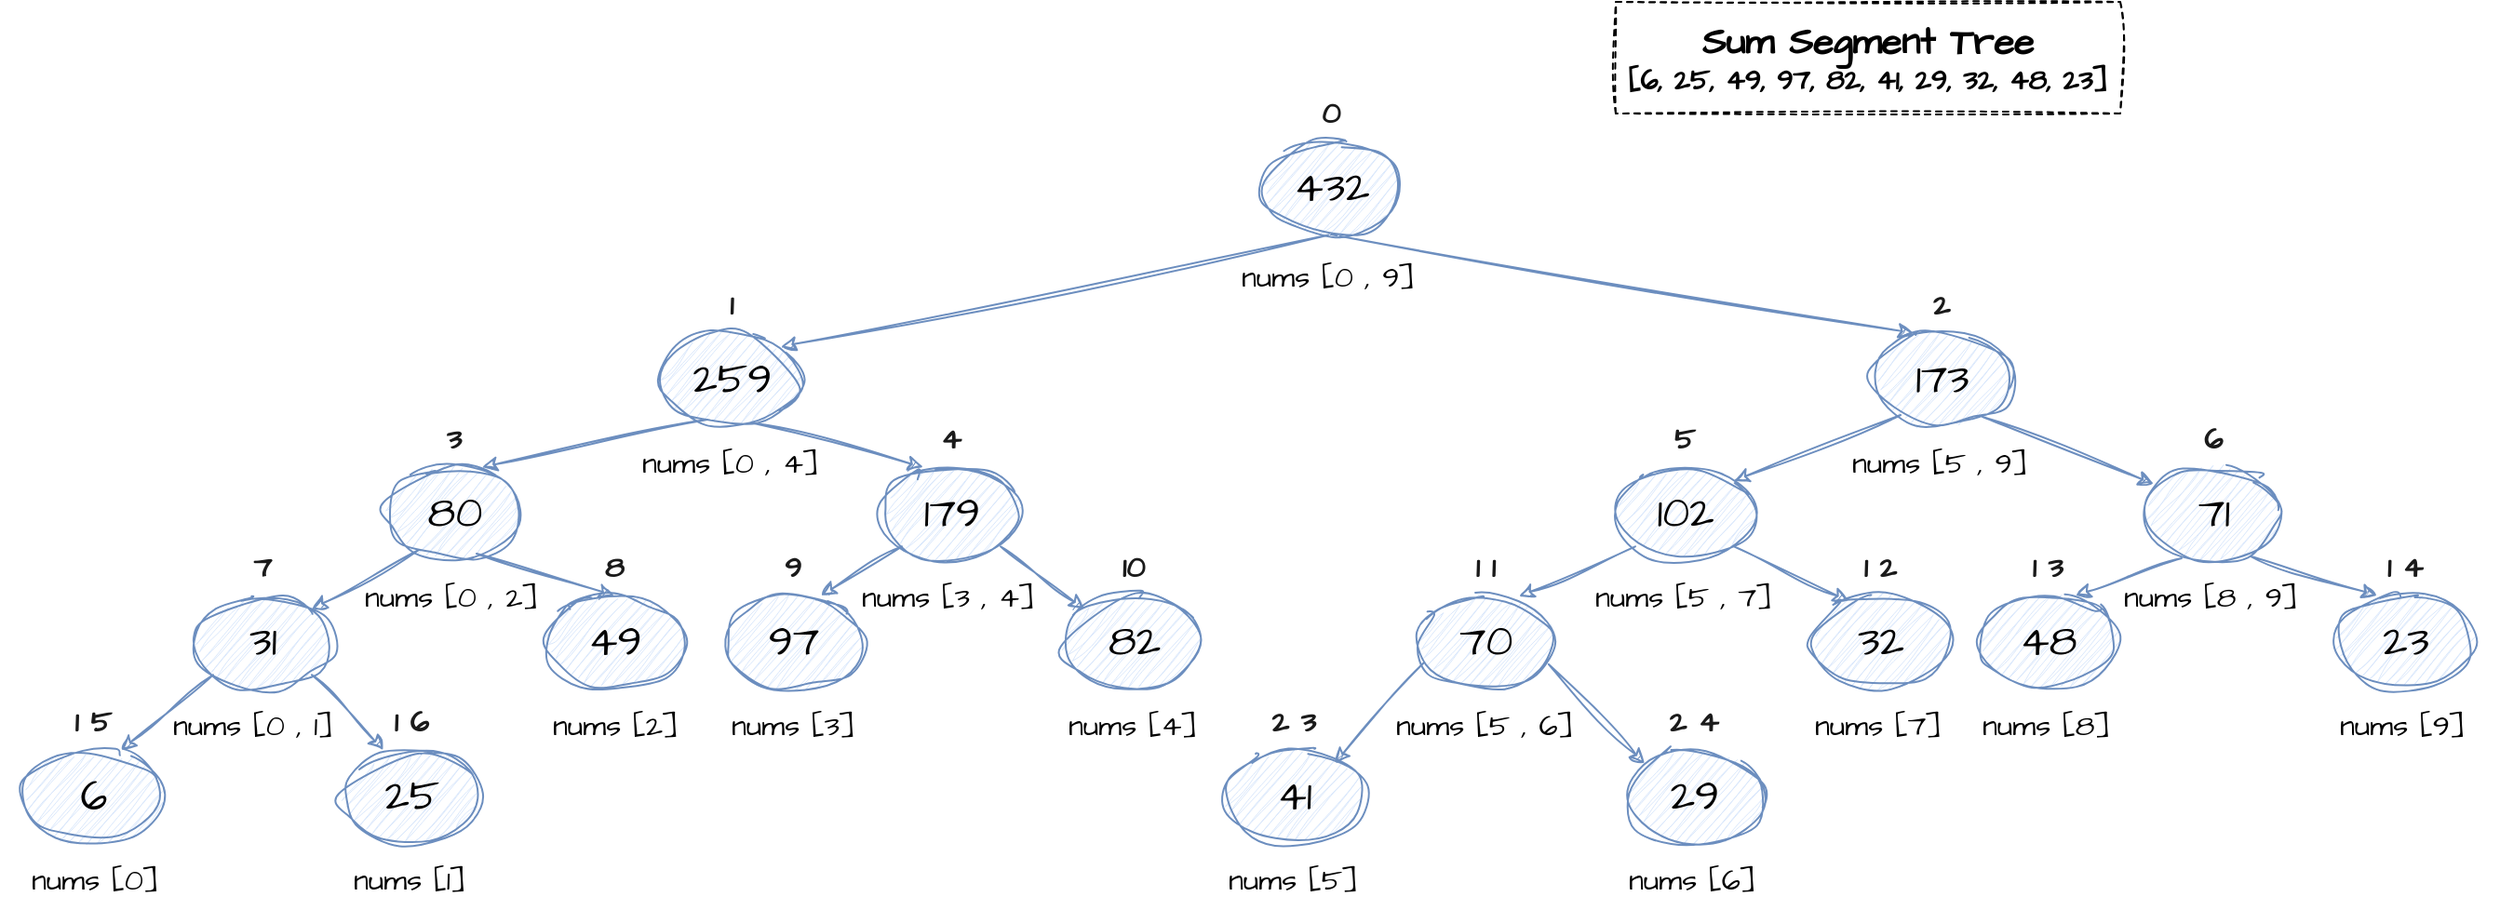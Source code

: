 <mxfile version="24.5.3" type="device">
  <diagram name="Page-1" id="kON03G9jIGBEUebLKST5">
    <mxGraphModel dx="1875" dy="1256" grid="0" gridSize="10" guides="1" tooltips="1" connect="1" arrows="1" fold="1" page="0" pageScale="1" pageWidth="850" pageHeight="1100" math="0" shadow="0">
      <root>
        <mxCell id="0" />
        <mxCell id="1" parent="0" />
        <mxCell id="osIxl0w7mTws81qW3BYu-23" value="" style="group" vertex="1" connectable="0" parent="1">
          <mxGeometry x="168" y="128" width="100" height="115" as="geometry" />
        </mxCell>
        <mxCell id="osIxl0w7mTws81qW3BYu-24" value="" style="group" vertex="1" connectable="0" parent="osIxl0w7mTws81qW3BYu-23">
          <mxGeometry y="30" width="100" height="85" as="geometry" />
        </mxCell>
        <mxCell id="osIxl0w7mTws81qW3BYu-25" value="&lt;font style=&quot;font-size: 23px;&quot;&gt;259&lt;/font&gt;" style="ellipse;whiteSpace=wrap;html=1;hachureGap=4;fontFamily=Architects Daughter;fontSource=https%3A%2F%2Ffonts.googleapis.com%2Fcss%3Ffamily%3DArchitects%2BDaughter;sketch=1;curveFitting=1;jiggle=2;fillColor=#dae8fc;strokeColor=#6c8ebf;" vertex="1" parent="osIxl0w7mTws81qW3BYu-24">
          <mxGeometry x="12.5" width="75" height="50" as="geometry" />
        </mxCell>
        <mxCell id="osIxl0w7mTws81qW3BYu-26" value="&lt;span style=&quot;background-color: initial;&quot;&gt;nums [0 , 4]&lt;/span&gt;" style="text;html=1;align=left;verticalAlign=middle;whiteSpace=wrap;rounded=0;fontFamily=Architects Daughter;fontSource=https%3A%2F%2Ffonts.googleapis.com%2Fcss%3Ffamily%3DArchitects%2BDaughter;fontSize=16;" vertex="1" parent="osIxl0w7mTws81qW3BYu-24">
          <mxGeometry y="55" width="100" height="30" as="geometry" />
        </mxCell>
        <mxCell id="osIxl0w7mTws81qW3BYu-27" value="&lt;font color=&quot;#1a1a1a&quot; style=&quot;font-size: 16px;&quot;&gt;&lt;b style=&quot;&quot;&gt;1&lt;/b&gt;&lt;/font&gt;" style="text;html=1;align=center;verticalAlign=middle;whiteSpace=wrap;rounded=0;fontFamily=Architects Daughter;fontSource=https%3A%2F%2Ffonts.googleapis.com%2Fcss%3Ffamily%3DArchitects%2BDaughter;" vertex="1" parent="osIxl0w7mTws81qW3BYu-23">
          <mxGeometry x="20" width="60" height="30" as="geometry" />
        </mxCell>
        <mxCell id="osIxl0w7mTws81qW3BYu-28" style="rounded=0;sketch=1;hachureGap=4;jiggle=2;curveFitting=1;orthogonalLoop=1;jettySize=auto;html=1;exitX=0.5;exitY=1;exitDx=0;exitDy=0;entryX=1;entryY=0;entryDx=0;entryDy=0;fontFamily=Architects Daughter;fontSource=https%3A%2F%2Ffonts.googleapis.com%2Fcss%3Ffamily%3DArchitects%2BDaughter;strokeColor=#6C8EBF;" edge="1" parent="1" source="osIxl0w7mTws81qW3BYu-1" target="osIxl0w7mTws81qW3BYu-25">
          <mxGeometry relative="1" as="geometry" />
        </mxCell>
        <mxCell id="osIxl0w7mTws81qW3BYu-30" value="" style="group" vertex="1" connectable="0" parent="1">
          <mxGeometry x="818" y="128" width="100" height="115" as="geometry" />
        </mxCell>
        <mxCell id="osIxl0w7mTws81qW3BYu-31" value="" style="group" vertex="1" connectable="0" parent="osIxl0w7mTws81qW3BYu-30">
          <mxGeometry y="30" width="100" height="85" as="geometry" />
        </mxCell>
        <mxCell id="osIxl0w7mTws81qW3BYu-32" value="&lt;font style=&quot;font-size: 23px;&quot;&gt;173&lt;/font&gt;" style="ellipse;whiteSpace=wrap;html=1;hachureGap=4;fontFamily=Architects Daughter;fontSource=https%3A%2F%2Ffonts.googleapis.com%2Fcss%3Ffamily%3DArchitects%2BDaughter;sketch=1;curveFitting=1;jiggle=2;fillColor=#dae8fc;strokeColor=#6c8ebf;" vertex="1" parent="osIxl0w7mTws81qW3BYu-31">
          <mxGeometry x="12.5" width="75" height="50" as="geometry" />
        </mxCell>
        <mxCell id="osIxl0w7mTws81qW3BYu-33" value="&lt;span style=&quot;background-color: initial;&quot;&gt;nums [5 , 9]&lt;/span&gt;" style="text;html=1;align=left;verticalAlign=middle;whiteSpace=wrap;rounded=0;fontFamily=Architects Daughter;fontSource=https%3A%2F%2Ffonts.googleapis.com%2Fcss%3Ffamily%3DArchitects%2BDaughter;fontSize=16;" vertex="1" parent="osIxl0w7mTws81qW3BYu-31">
          <mxGeometry y="55" width="100" height="30" as="geometry" />
        </mxCell>
        <mxCell id="osIxl0w7mTws81qW3BYu-60" style="rounded=0;sketch=1;hachureGap=4;jiggle=2;curveFitting=1;orthogonalLoop=1;jettySize=auto;html=1;exitX=0.327;exitY=0.93;exitDx=0;exitDy=0;fontFamily=Architects Daughter;fontSource=https%3A%2F%2Ffonts.googleapis.com%2Fcss%3Ffamily%3DArchitects%2BDaughter;strokeColor=#6C8EBF;exitPerimeter=0;entryX=0.073;entryY=0.18;entryDx=0;entryDy=0;entryPerimeter=0;" edge="1" parent="osIxl0w7mTws81qW3BYu-31" target="osIxl0w7mTws81qW3BYu-56">
          <mxGeometry relative="1" as="geometry">
            <mxPoint x="72" y="45" as="sourcePoint" />
            <mxPoint x="140" y="76" as="targetPoint" />
          </mxGeometry>
        </mxCell>
        <mxCell id="osIxl0w7mTws81qW3BYu-34" value="&lt;font color=&quot;#1a1a1a&quot; style=&quot;font-size: 16px;&quot;&gt;&lt;b style=&quot;&quot;&gt;2&lt;/b&gt;&lt;/font&gt;" style="text;html=1;align=center;verticalAlign=middle;whiteSpace=wrap;rounded=0;fontFamily=Architects Daughter;fontSource=https%3A%2F%2Ffonts.googleapis.com%2Fcss%3Ffamily%3DArchitects%2BDaughter;" vertex="1" parent="osIxl0w7mTws81qW3BYu-30">
          <mxGeometry x="20" width="60" height="30" as="geometry" />
        </mxCell>
        <mxCell id="osIxl0w7mTws81qW3BYu-35" style="rounded=0;sketch=1;hachureGap=4;jiggle=2;curveFitting=1;orthogonalLoop=1;jettySize=auto;html=1;exitX=0.5;exitY=1;exitDx=0;exitDy=0;fontFamily=Architects Daughter;fontSource=https%3A%2F%2Ffonts.googleapis.com%2Fcss%3Ffamily%3DArchitects%2BDaughter;strokeColor=#6C8EBF;entryX=0.25;entryY=1;entryDx=0;entryDy=0;" edge="1" parent="1" source="osIxl0w7mTws81qW3BYu-1" target="osIxl0w7mTws81qW3BYu-34">
          <mxGeometry relative="1" as="geometry">
            <mxPoint x="728" y="222" as="sourcePoint" />
            <mxPoint x="561" y="146" as="targetPoint" />
          </mxGeometry>
        </mxCell>
        <mxCell id="osIxl0w7mTws81qW3BYu-36" value="" style="group" vertex="1" connectable="0" parent="1">
          <mxGeometry x="19" y="200" width="100" height="115" as="geometry" />
        </mxCell>
        <mxCell id="osIxl0w7mTws81qW3BYu-37" value="" style="group" vertex="1" connectable="0" parent="osIxl0w7mTws81qW3BYu-36">
          <mxGeometry y="30" width="100" height="85" as="geometry" />
        </mxCell>
        <mxCell id="osIxl0w7mTws81qW3BYu-38" value="&lt;font style=&quot;font-size: 23px;&quot;&gt;80&lt;/font&gt;" style="ellipse;whiteSpace=wrap;html=1;hachureGap=4;fontFamily=Architects Daughter;fontSource=https%3A%2F%2Ffonts.googleapis.com%2Fcss%3Ffamily%3DArchitects%2BDaughter;sketch=1;curveFitting=1;jiggle=2;fillColor=#dae8fc;strokeColor=#6c8ebf;" vertex="1" parent="osIxl0w7mTws81qW3BYu-37">
          <mxGeometry x="12.5" width="75" height="50" as="geometry" />
        </mxCell>
        <mxCell id="osIxl0w7mTws81qW3BYu-39" value="&lt;span style=&quot;background-color: initial;&quot;&gt;nums [0 , 2]&lt;/span&gt;" style="text;html=1;align=left;verticalAlign=middle;whiteSpace=wrap;rounded=0;fontFamily=Architects Daughter;fontSource=https%3A%2F%2Ffonts.googleapis.com%2Fcss%3Ffamily%3DArchitects%2BDaughter;fontSize=16;" vertex="1" parent="osIxl0w7mTws81qW3BYu-37">
          <mxGeometry y="55" width="100" height="30" as="geometry" />
        </mxCell>
        <mxCell id="osIxl0w7mTws81qW3BYu-40" value="&lt;font color=&quot;#1a1a1a&quot; style=&quot;font-size: 16px;&quot;&gt;&lt;b style=&quot;&quot;&gt;3&lt;/b&gt;&lt;/font&gt;" style="text;html=1;align=center;verticalAlign=middle;whiteSpace=wrap;rounded=0;fontFamily=Architects Daughter;fontSource=https%3A%2F%2Ffonts.googleapis.com%2Fcss%3Ffamily%3DArchitects%2BDaughter;" vertex="1" parent="osIxl0w7mTws81qW3BYu-36">
          <mxGeometry x="20" width="60" height="30" as="geometry" />
        </mxCell>
        <mxCell id="osIxl0w7mTws81qW3BYu-46" value="" style="group" vertex="1" connectable="0" parent="1">
          <mxGeometry x="490" y="25" width="100" height="118" as="geometry" />
        </mxCell>
        <mxCell id="osIxl0w7mTws81qW3BYu-21" value="&lt;font color=&quot;#1a1a1a&quot; style=&quot;font-size: 16px;&quot;&gt;&lt;b style=&quot;&quot;&gt;0&lt;/b&gt;&lt;/font&gt;" style="text;html=1;align=center;verticalAlign=middle;whiteSpace=wrap;rounded=0;fontFamily=Architects Daughter;fontSource=https%3A%2F%2Ffonts.googleapis.com%2Fcss%3Ffamily%3DArchitects%2BDaughter;container=0;" vertex="1" parent="osIxl0w7mTws81qW3BYu-46">
          <mxGeometry x="20" width="60" height="30" as="geometry" />
        </mxCell>
        <mxCell id="osIxl0w7mTws81qW3BYu-1" value="&lt;font style=&quot;font-size: 23px;&quot;&gt;432&lt;/font&gt;" style="ellipse;whiteSpace=wrap;html=1;hachureGap=4;fontFamily=Architects Daughter;fontSource=https%3A%2F%2Ffonts.googleapis.com%2Fcss%3Ffamily%3DArchitects%2BDaughter;sketch=1;curveFitting=1;jiggle=2;fillColor=#dae8fc;strokeColor=#6c8ebf;" vertex="1" parent="osIxl0w7mTws81qW3BYu-46">
          <mxGeometry x="12.5" y="30" width="75" height="50" as="geometry" />
        </mxCell>
        <mxCell id="osIxl0w7mTws81qW3BYu-2" value="&lt;span style=&quot;background-color: initial;&quot;&gt;nums [0 , 9]&lt;/span&gt;" style="text;html=1;align=left;verticalAlign=middle;whiteSpace=wrap;rounded=0;fontFamily=Architects Daughter;fontSource=https%3A%2F%2Ffonts.googleapis.com%2Fcss%3Ffamily%3DArchitects%2BDaughter;fontSize=16;" vertex="1" parent="osIxl0w7mTws81qW3BYu-46">
          <mxGeometry y="88" width="100" height="30" as="geometry" />
        </mxCell>
        <mxCell id="osIxl0w7mTws81qW3BYu-47" style="rounded=0;sketch=1;hachureGap=4;jiggle=2;curveFitting=1;orthogonalLoop=1;jettySize=auto;html=1;exitX=0.327;exitY=0.93;exitDx=0;exitDy=0;entryX=0.75;entryY=1;entryDx=0;entryDy=0;fontFamily=Architects Daughter;fontSource=https%3A%2F%2Ffonts.googleapis.com%2Fcss%3Ffamily%3DArchitects%2BDaughter;strokeColor=#6C8EBF;exitPerimeter=0;" edge="1" parent="1" source="osIxl0w7mTws81qW3BYu-25" target="osIxl0w7mTws81qW3BYu-40">
          <mxGeometry relative="1" as="geometry">
            <mxPoint x="278" y="261" as="sourcePoint" />
            <mxPoint x="140" y="284" as="targetPoint" />
          </mxGeometry>
        </mxCell>
        <mxCell id="osIxl0w7mTws81qW3BYu-48" style="rounded=0;sketch=1;hachureGap=4;jiggle=2;curveFitting=1;orthogonalLoop=1;jettySize=auto;html=1;exitX=0.66;exitY=0.97;exitDx=0;exitDy=0;entryX=0.25;entryY=1;entryDx=0;entryDy=0;fontFamily=Architects Daughter;fontSource=https%3A%2F%2Ffonts.googleapis.com%2Fcss%3Ffamily%3DArchitects%2BDaughter;strokeColor=#6C8EBF;exitPerimeter=0;" edge="1" parent="1" source="osIxl0w7mTws81qW3BYu-25" target="osIxl0w7mTws81qW3BYu-45">
          <mxGeometry relative="1" as="geometry">
            <mxPoint x="356" y="273" as="sourcePoint" />
            <mxPoint x="275" y="300" as="targetPoint" />
          </mxGeometry>
        </mxCell>
        <mxCell id="osIxl0w7mTws81qW3BYu-49" value="" style="group" vertex="1" connectable="0" parent="1">
          <mxGeometry x="680" y="200" width="100" height="115" as="geometry" />
        </mxCell>
        <mxCell id="osIxl0w7mTws81qW3BYu-50" value="" style="group" vertex="1" connectable="0" parent="osIxl0w7mTws81qW3BYu-49">
          <mxGeometry y="30" width="100" height="85" as="geometry" />
        </mxCell>
        <mxCell id="osIxl0w7mTws81qW3BYu-51" value="&lt;font style=&quot;font-size: 23px;&quot;&gt;102&lt;/font&gt;" style="ellipse;whiteSpace=wrap;html=1;hachureGap=4;fontFamily=Architects Daughter;fontSource=https%3A%2F%2Ffonts.googleapis.com%2Fcss%3Ffamily%3DArchitects%2BDaughter;sketch=1;curveFitting=1;jiggle=2;fillColor=#dae8fc;strokeColor=#6c8ebf;" vertex="1" parent="osIxl0w7mTws81qW3BYu-50">
          <mxGeometry x="12.5" width="75" height="50" as="geometry" />
        </mxCell>
        <mxCell id="osIxl0w7mTws81qW3BYu-52" value="&lt;span style=&quot;background-color: initial;&quot;&gt;nums [5 , 7]&lt;/span&gt;" style="text;html=1;align=left;verticalAlign=middle;whiteSpace=wrap;rounded=0;fontFamily=Architects Daughter;fontSource=https%3A%2F%2Ffonts.googleapis.com%2Fcss%3Ffamily%3DArchitects%2BDaughter;fontSize=16;" vertex="1" parent="osIxl0w7mTws81qW3BYu-50">
          <mxGeometry y="55" width="100" height="30" as="geometry" />
        </mxCell>
        <mxCell id="osIxl0w7mTws81qW3BYu-53" value="&lt;font color=&quot;#1a1a1a&quot; style=&quot;font-size: 16px;&quot;&gt;&lt;b style=&quot;&quot;&gt;5&lt;/b&gt;&lt;/font&gt;" style="text;html=1;align=center;verticalAlign=middle;whiteSpace=wrap;rounded=0;fontFamily=Architects Daughter;fontSource=https%3A%2F%2Ffonts.googleapis.com%2Fcss%3Ffamily%3DArchitects%2BDaughter;" vertex="1" parent="osIxl0w7mTws81qW3BYu-49">
          <mxGeometry x="20" width="60" height="30" as="geometry" />
        </mxCell>
        <mxCell id="osIxl0w7mTws81qW3BYu-54" value="" style="group" vertex="1" connectable="0" parent="1">
          <mxGeometry x="964" y="200" width="100" height="115" as="geometry" />
        </mxCell>
        <mxCell id="osIxl0w7mTws81qW3BYu-55" value="" style="group" vertex="1" connectable="0" parent="osIxl0w7mTws81qW3BYu-54">
          <mxGeometry y="30" width="100" height="85" as="geometry" />
        </mxCell>
        <mxCell id="osIxl0w7mTws81qW3BYu-56" value="&lt;font style=&quot;font-size: 23px;&quot;&gt;71&lt;/font&gt;" style="ellipse;whiteSpace=wrap;html=1;hachureGap=4;fontFamily=Architects Daughter;fontSource=https%3A%2F%2Ffonts.googleapis.com%2Fcss%3Ffamily%3DArchitects%2BDaughter;sketch=1;curveFitting=1;jiggle=2;fillColor=#dae8fc;strokeColor=#6c8ebf;" vertex="1" parent="osIxl0w7mTws81qW3BYu-55">
          <mxGeometry x="12.5" width="75" height="50" as="geometry" />
        </mxCell>
        <mxCell id="osIxl0w7mTws81qW3BYu-57" value="&lt;span style=&quot;background-color: initial;&quot;&gt;nums [8 , 9]&lt;/span&gt;" style="text;html=1;align=left;verticalAlign=middle;whiteSpace=wrap;rounded=0;fontFamily=Architects Daughter;fontSource=https%3A%2F%2Ffonts.googleapis.com%2Fcss%3Ffamily%3DArchitects%2BDaughter;fontSize=16;" vertex="1" parent="osIxl0w7mTws81qW3BYu-55">
          <mxGeometry y="55" width="100" height="30" as="geometry" />
        </mxCell>
        <mxCell id="osIxl0w7mTws81qW3BYu-58" value="&lt;font color=&quot;#1a1a1a&quot; style=&quot;font-size: 16px;&quot;&gt;&lt;b style=&quot;&quot;&gt;6&lt;/b&gt;&lt;/font&gt;" style="text;html=1;align=center;verticalAlign=middle;whiteSpace=wrap;rounded=0;fontFamily=Architects Daughter;fontSource=https%3A%2F%2Ffonts.googleapis.com%2Fcss%3Ffamily%3DArchitects%2BDaughter;" vertex="1" parent="osIxl0w7mTws81qW3BYu-54">
          <mxGeometry x="20" width="60" height="30" as="geometry" />
        </mxCell>
        <mxCell id="osIxl0w7mTws81qW3BYu-59" style="rounded=0;sketch=1;hachureGap=4;jiggle=2;curveFitting=1;orthogonalLoop=1;jettySize=auto;html=1;exitX=0.207;exitY=0.88;exitDx=0;exitDy=0;entryX=1;entryY=0;entryDx=0;entryDy=0;fontFamily=Architects Daughter;fontSource=https%3A%2F%2Ffonts.googleapis.com%2Fcss%3Ffamily%3DArchitects%2BDaughter;strokeColor=#6C8EBF;exitPerimeter=0;" edge="1" parent="1" source="osIxl0w7mTws81qW3BYu-32" target="osIxl0w7mTws81qW3BYu-51">
          <mxGeometry relative="1" as="geometry">
            <mxPoint x="639" y="192" as="sourcePoint" />
            <mxPoint x="558" y="219" as="targetPoint" />
          </mxGeometry>
        </mxCell>
        <mxCell id="osIxl0w7mTws81qW3BYu-61" value="" style="group" vertex="1" connectable="0" parent="1">
          <mxGeometry x="-84" y="269" width="100" height="115" as="geometry" />
        </mxCell>
        <mxCell id="osIxl0w7mTws81qW3BYu-62" value="" style="group" vertex="1" connectable="0" parent="osIxl0w7mTws81qW3BYu-61">
          <mxGeometry y="30" width="100" height="85" as="geometry" />
        </mxCell>
        <mxCell id="osIxl0w7mTws81qW3BYu-63" value="&lt;font style=&quot;font-size: 23px;&quot;&gt;31&lt;/font&gt;" style="ellipse;whiteSpace=wrap;html=1;hachureGap=4;fontFamily=Architects Daughter;fontSource=https%3A%2F%2Ffonts.googleapis.com%2Fcss%3Ffamily%3DArchitects%2BDaughter;sketch=1;curveFitting=1;jiggle=2;fillColor=#dae8fc;strokeColor=#6c8ebf;" vertex="1" parent="osIxl0w7mTws81qW3BYu-62">
          <mxGeometry x="12.5" width="75" height="50" as="geometry" />
        </mxCell>
        <mxCell id="osIxl0w7mTws81qW3BYu-64" value="&lt;span style=&quot;background-color: initial;&quot;&gt;nums [0 , 1]&lt;/span&gt;" style="text;html=1;align=left;verticalAlign=middle;whiteSpace=wrap;rounded=0;fontFamily=Architects Daughter;fontSource=https%3A%2F%2Ffonts.googleapis.com%2Fcss%3Ffamily%3DArchitects%2BDaughter;fontSize=16;" vertex="1" parent="osIxl0w7mTws81qW3BYu-62">
          <mxGeometry y="55" width="100" height="30" as="geometry" />
        </mxCell>
        <mxCell id="osIxl0w7mTws81qW3BYu-65" value="&lt;font color=&quot;#1a1a1a&quot; style=&quot;font-size: 16px;&quot;&gt;&lt;b style=&quot;&quot;&gt;7&lt;/b&gt;&lt;/font&gt;" style="text;html=1;align=center;verticalAlign=middle;whiteSpace=wrap;rounded=0;fontFamily=Architects Daughter;fontSource=https%3A%2F%2Ffonts.googleapis.com%2Fcss%3Ffamily%3DArchitects%2BDaughter;" vertex="1" parent="osIxl0w7mTws81qW3BYu-61">
          <mxGeometry x="20" width="60" height="30" as="geometry" />
        </mxCell>
        <mxCell id="osIxl0w7mTws81qW3BYu-66" value="" style="group" vertex="1" connectable="0" parent="1">
          <mxGeometry x="105" y="269" width="100" height="115" as="geometry" />
        </mxCell>
        <mxCell id="osIxl0w7mTws81qW3BYu-67" value="" style="group" vertex="1" connectable="0" parent="osIxl0w7mTws81qW3BYu-66">
          <mxGeometry y="30" width="100" height="85" as="geometry" />
        </mxCell>
        <mxCell id="osIxl0w7mTws81qW3BYu-68" value="&lt;font style=&quot;font-size: 23px;&quot;&gt;49&lt;/font&gt;" style="ellipse;whiteSpace=wrap;html=1;hachureGap=4;fontFamily=Architects Daughter;fontSource=https%3A%2F%2Ffonts.googleapis.com%2Fcss%3Ffamily%3DArchitects%2BDaughter;sketch=1;curveFitting=1;jiggle=2;fillColor=#dae8fc;strokeColor=#6c8ebf;" vertex="1" parent="osIxl0w7mTws81qW3BYu-67">
          <mxGeometry x="12.5" width="75" height="50" as="geometry" />
        </mxCell>
        <mxCell id="osIxl0w7mTws81qW3BYu-69" value="&lt;span style=&quot;background-color: initial;&quot;&gt;nums [2]&lt;/span&gt;" style="text;html=1;align=left;verticalAlign=middle;whiteSpace=wrap;rounded=0;fontFamily=Architects Daughter;fontSource=https%3A%2F%2Ffonts.googleapis.com%2Fcss%3Ffamily%3DArchitects%2BDaughter;fontSize=16;" vertex="1" parent="osIxl0w7mTws81qW3BYu-67">
          <mxGeometry x="14.5" y="55" width="71" height="30" as="geometry" />
        </mxCell>
        <mxCell id="osIxl0w7mTws81qW3BYu-70" value="&lt;font color=&quot;#1a1a1a&quot; style=&quot;font-size: 16px;&quot;&gt;&lt;b style=&quot;&quot;&gt;8&lt;/b&gt;&lt;/font&gt;" style="text;html=1;align=center;verticalAlign=middle;whiteSpace=wrap;rounded=0;fontFamily=Architects Daughter;fontSource=https%3A%2F%2Ffonts.googleapis.com%2Fcss%3Ffamily%3DArchitects%2BDaughter;" vertex="1" parent="osIxl0w7mTws81qW3BYu-66">
          <mxGeometry x="20" width="60" height="30" as="geometry" />
        </mxCell>
        <mxCell id="osIxl0w7mTws81qW3BYu-71" style="rounded=0;sketch=1;hachureGap=4;jiggle=2;curveFitting=1;orthogonalLoop=1;jettySize=auto;html=1;exitX=0.247;exitY=0.89;exitDx=0;exitDy=0;entryX=1;entryY=0;entryDx=0;entryDy=0;fontFamily=Architects Daughter;fontSource=https%3A%2F%2Ffonts.googleapis.com%2Fcss%3Ffamily%3DArchitects%2BDaughter;strokeColor=#6C8EBF;exitPerimeter=0;" edge="1" parent="1" source="osIxl0w7mTws81qW3BYu-38" target="osIxl0w7mTws81qW3BYu-63">
          <mxGeometry relative="1" as="geometry">
            <mxPoint x="137" y="271" as="sourcePoint" />
            <mxPoint x="56" y="298" as="targetPoint" />
          </mxGeometry>
        </mxCell>
        <mxCell id="osIxl0w7mTws81qW3BYu-72" style="rounded=0;sketch=1;hachureGap=4;jiggle=2;curveFitting=1;orthogonalLoop=1;jettySize=auto;html=1;entryX=0.5;entryY=1;entryDx=0;entryDy=0;fontFamily=Architects Daughter;fontSource=https%3A%2F%2Ffonts.googleapis.com%2Fcss%3Ffamily%3DArchitects%2BDaughter;strokeColor=#6C8EBF;exitX=0.66;exitY=0.93;exitDx=0;exitDy=0;exitPerimeter=0;" edge="1" parent="1" source="osIxl0w7mTws81qW3BYu-38" target="osIxl0w7mTws81qW3BYu-70">
          <mxGeometry relative="1" as="geometry">
            <mxPoint x="189" y="271" as="sourcePoint" />
            <mxPoint x="287" y="307" as="targetPoint" />
          </mxGeometry>
        </mxCell>
        <mxCell id="osIxl0w7mTws81qW3BYu-73" value="" style="group" vertex="1" connectable="0" parent="1">
          <mxGeometry x="-175" y="352" width="100" height="115" as="geometry" />
        </mxCell>
        <mxCell id="osIxl0w7mTws81qW3BYu-74" value="" style="group" vertex="1" connectable="0" parent="osIxl0w7mTws81qW3BYu-73">
          <mxGeometry y="30" width="100" height="85" as="geometry" />
        </mxCell>
        <mxCell id="osIxl0w7mTws81qW3BYu-75" value="&lt;font style=&quot;font-size: 23px;&quot;&gt;6&lt;/font&gt;" style="ellipse;whiteSpace=wrap;html=1;hachureGap=4;fontFamily=Architects Daughter;fontSource=https%3A%2F%2Ffonts.googleapis.com%2Fcss%3Ffamily%3DArchitects%2BDaughter;sketch=1;curveFitting=1;jiggle=2;fillColor=#dae8fc;strokeColor=#6c8ebf;" vertex="1" parent="osIxl0w7mTws81qW3BYu-74">
          <mxGeometry x="12.5" width="75" height="50" as="geometry" />
        </mxCell>
        <mxCell id="osIxl0w7mTws81qW3BYu-76" value="&lt;span style=&quot;background-color: initial;&quot;&gt;nums [0]&lt;/span&gt;" style="text;html=1;align=left;verticalAlign=middle;whiteSpace=wrap;rounded=0;fontFamily=Architects Daughter;fontSource=https%3A%2F%2Ffonts.googleapis.com%2Fcss%3Ffamily%3DArchitects%2BDaughter;fontSize=16;" vertex="1" parent="osIxl0w7mTws81qW3BYu-74">
          <mxGeometry x="14.5" y="55" width="71" height="30" as="geometry" />
        </mxCell>
        <mxCell id="osIxl0w7mTws81qW3BYu-77" value="&lt;font color=&quot;#1a1a1a&quot; style=&quot;font-size: 16px;&quot;&gt;&lt;b style=&quot;&quot;&gt;1 5&lt;/b&gt;&lt;/font&gt;" style="text;html=1;align=center;verticalAlign=middle;whiteSpace=wrap;rounded=0;fontFamily=Architects Daughter;fontSource=https%3A%2F%2Ffonts.googleapis.com%2Fcss%3Ffamily%3DArchitects%2BDaughter;" vertex="1" parent="osIxl0w7mTws81qW3BYu-73">
          <mxGeometry x="20" width="60" height="30" as="geometry" />
        </mxCell>
        <mxCell id="osIxl0w7mTws81qW3BYu-78" value="" style="group" vertex="1" connectable="0" parent="1">
          <mxGeometry x="-4" y="352" width="100" height="115" as="geometry" />
        </mxCell>
        <mxCell id="osIxl0w7mTws81qW3BYu-79" value="" style="group" vertex="1" connectable="0" parent="osIxl0w7mTws81qW3BYu-78">
          <mxGeometry y="30" width="100" height="85" as="geometry" />
        </mxCell>
        <mxCell id="osIxl0w7mTws81qW3BYu-80" value="&lt;font style=&quot;font-size: 23px;&quot;&gt;25&lt;/font&gt;" style="ellipse;whiteSpace=wrap;html=1;hachureGap=4;fontFamily=Architects Daughter;fontSource=https%3A%2F%2Ffonts.googleapis.com%2Fcss%3Ffamily%3DArchitects%2BDaughter;sketch=1;curveFitting=1;jiggle=2;fillColor=#dae8fc;strokeColor=#6c8ebf;" vertex="1" parent="osIxl0w7mTws81qW3BYu-79">
          <mxGeometry x="12.5" width="75" height="50" as="geometry" />
        </mxCell>
        <mxCell id="osIxl0w7mTws81qW3BYu-81" value="&lt;span style=&quot;background-color: initial;&quot;&gt;nums [1]&lt;/span&gt;" style="text;html=1;align=left;verticalAlign=middle;whiteSpace=wrap;rounded=0;fontFamily=Architects Daughter;fontSource=https%3A%2F%2Ffonts.googleapis.com%2Fcss%3Ffamily%3DArchitects%2BDaughter;fontSize=16;" vertex="1" parent="osIxl0w7mTws81qW3BYu-79">
          <mxGeometry x="16.5" y="55" width="67" height="30" as="geometry" />
        </mxCell>
        <mxCell id="osIxl0w7mTws81qW3BYu-82" value="&lt;font color=&quot;#1a1a1a&quot; style=&quot;font-size: 16px;&quot;&gt;&lt;b style=&quot;&quot;&gt;1 6&lt;/b&gt;&lt;/font&gt;" style="text;html=1;align=center;verticalAlign=middle;whiteSpace=wrap;rounded=0;fontFamily=Architects Daughter;fontSource=https%3A%2F%2Ffonts.googleapis.com%2Fcss%3Ffamily%3DArchitects%2BDaughter;" vertex="1" parent="osIxl0w7mTws81qW3BYu-78">
          <mxGeometry x="20" width="60" height="30" as="geometry" />
        </mxCell>
        <mxCell id="osIxl0w7mTws81qW3BYu-83" style="rounded=0;sketch=1;hachureGap=4;jiggle=2;curveFitting=1;orthogonalLoop=1;jettySize=auto;html=1;exitX=0;exitY=1;exitDx=0;exitDy=0;entryX=0.75;entryY=1;entryDx=0;entryDy=0;fontFamily=Architects Daughter;fontSource=https%3A%2F%2Ffonts.googleapis.com%2Fcss%3Ffamily%3DArchitects%2BDaughter;strokeColor=#6C8EBF;" edge="1" parent="1" source="osIxl0w7mTws81qW3BYu-63" target="osIxl0w7mTws81qW3BYu-77">
          <mxGeometry relative="1" as="geometry">
            <mxPoint x="30" y="346" as="sourcePoint" />
            <mxPoint x="-26" y="383" as="targetPoint" />
          </mxGeometry>
        </mxCell>
        <mxCell id="osIxl0w7mTws81qW3BYu-84" style="rounded=0;sketch=1;hachureGap=4;jiggle=2;curveFitting=1;orthogonalLoop=1;jettySize=auto;html=1;entryX=0.25;entryY=1;entryDx=0;entryDy=0;fontFamily=Architects Daughter;fontSource=https%3A%2F%2Ffonts.googleapis.com%2Fcss%3Ffamily%3DArchitects%2BDaughter;strokeColor=#6C8EBF;exitX=1;exitY=1;exitDx=0;exitDy=0;" edge="1" parent="1" source="osIxl0w7mTws81qW3BYu-63" target="osIxl0w7mTws81qW3BYu-82">
          <mxGeometry relative="1" as="geometry">
            <mxPoint x="82" y="344" as="sourcePoint" />
            <mxPoint x="135" y="391" as="targetPoint" />
          </mxGeometry>
        </mxCell>
        <mxCell id="osIxl0w7mTws81qW3BYu-86" value="&lt;font style=&quot;font-size: 20px;&quot;&gt;&lt;b&gt;Sum Segment Tree&lt;/b&gt;&lt;/font&gt;&lt;div&gt;&lt;font style=&quot;font-size: 15px;&quot;&gt;&lt;b&gt;[6, 25, 49, 97, 82, 41, 29, 32, 48, 23]&lt;/b&gt;&lt;/font&gt;&lt;/div&gt;" style="rounded=0;whiteSpace=wrap;html=1;sketch=1;hachureGap=4;jiggle=2;curveFitting=1;fontFamily=Architects Daughter;fontSource=https%3A%2F%2Ffonts.googleapis.com%2Fcss%3Ffamily%3DArchitects%2BDaughter;dashed=1;fillColor=default;" vertex="1" parent="1">
          <mxGeometry x="693" y="-20" width="271" height="60" as="geometry" />
        </mxCell>
        <mxCell id="osIxl0w7mTws81qW3BYu-87" value="" style="group" vertex="1" connectable="0" parent="1">
          <mxGeometry x="201" y="269" width="100" height="115" as="geometry" />
        </mxCell>
        <mxCell id="osIxl0w7mTws81qW3BYu-88" value="" style="group" vertex="1" connectable="0" parent="osIxl0w7mTws81qW3BYu-87">
          <mxGeometry y="30" width="100" height="85" as="geometry" />
        </mxCell>
        <mxCell id="osIxl0w7mTws81qW3BYu-89" value="&lt;font style=&quot;font-size: 23px;&quot;&gt;97&lt;/font&gt;" style="ellipse;whiteSpace=wrap;html=1;hachureGap=4;fontFamily=Architects Daughter;fontSource=https%3A%2F%2Ffonts.googleapis.com%2Fcss%3Ffamily%3DArchitects%2BDaughter;sketch=1;curveFitting=1;jiggle=2;fillColor=#dae8fc;strokeColor=#6c8ebf;" vertex="1" parent="osIxl0w7mTws81qW3BYu-88">
          <mxGeometry x="12.5" width="75" height="50" as="geometry" />
        </mxCell>
        <mxCell id="osIxl0w7mTws81qW3BYu-90" value="&lt;span style=&quot;background-color: initial;&quot;&gt;nums [3]&lt;/span&gt;" style="text;html=1;align=left;verticalAlign=middle;whiteSpace=wrap;rounded=0;fontFamily=Architects Daughter;fontSource=https%3A%2F%2Ffonts.googleapis.com%2Fcss%3Ffamily%3DArchitects%2BDaughter;fontSize=16;" vertex="1" parent="osIxl0w7mTws81qW3BYu-88">
          <mxGeometry x="14.5" y="55" width="71" height="30" as="geometry" />
        </mxCell>
        <mxCell id="osIxl0w7mTws81qW3BYu-91" value="&lt;font color=&quot;#1a1a1a&quot; style=&quot;font-size: 16px;&quot;&gt;&lt;b style=&quot;&quot;&gt;9&lt;/b&gt;&lt;/font&gt;" style="text;html=1;align=center;verticalAlign=middle;whiteSpace=wrap;rounded=0;fontFamily=Architects Daughter;fontSource=https%3A%2F%2Ffonts.googleapis.com%2Fcss%3Ffamily%3DArchitects%2BDaughter;" vertex="1" parent="osIxl0w7mTws81qW3BYu-87">
          <mxGeometry x="20" width="60" height="30" as="geometry" />
        </mxCell>
        <mxCell id="osIxl0w7mTws81qW3BYu-97" style="rounded=0;sketch=1;hachureGap=4;jiggle=2;curveFitting=1;orthogonalLoop=1;jettySize=auto;html=1;entryX=0.75;entryY=1;entryDx=0;entryDy=0;fontFamily=Architects Daughter;fontSource=https%3A%2F%2Ffonts.googleapis.com%2Fcss%3Ffamily%3DArchitects%2BDaughter;strokeColor=#6C8EBF;exitX=0;exitY=1;exitDx=0;exitDy=0;" edge="1" parent="1" source="osIxl0w7mTws81qW3BYu-43" target="osIxl0w7mTws81qW3BYu-91">
          <mxGeometry relative="1" as="geometry">
            <mxPoint x="552" y="355" as="sourcePoint" />
            <mxPoint x="610" y="401" as="targetPoint" />
          </mxGeometry>
        </mxCell>
        <mxCell id="osIxl0w7mTws81qW3BYu-111" value="" style="group" vertex="1" connectable="0" parent="1">
          <mxGeometry x="573" y="269" width="100" height="115" as="geometry" />
        </mxCell>
        <mxCell id="osIxl0w7mTws81qW3BYu-112" value="" style="group" vertex="1" connectable="0" parent="osIxl0w7mTws81qW3BYu-111">
          <mxGeometry y="30" width="100" height="85" as="geometry" />
        </mxCell>
        <mxCell id="osIxl0w7mTws81qW3BYu-113" value="&lt;font style=&quot;font-size: 23px;&quot;&gt;70&lt;/font&gt;" style="ellipse;whiteSpace=wrap;html=1;hachureGap=4;fontFamily=Architects Daughter;fontSource=https%3A%2F%2Ffonts.googleapis.com%2Fcss%3Ffamily%3DArchitects%2BDaughter;sketch=1;curveFitting=1;jiggle=2;fillColor=#dae8fc;strokeColor=#6c8ebf;" vertex="1" parent="osIxl0w7mTws81qW3BYu-112">
          <mxGeometry x="12.5" width="75" height="50" as="geometry" />
        </mxCell>
        <mxCell id="osIxl0w7mTws81qW3BYu-114" value="&lt;span style=&quot;background-color: initial;&quot;&gt;nums [5 , 6]&lt;/span&gt;" style="text;html=1;align=left;verticalAlign=middle;whiteSpace=wrap;rounded=0;fontFamily=Architects Daughter;fontSource=https%3A%2F%2Ffonts.googleapis.com%2Fcss%3Ffamily%3DArchitects%2BDaughter;fontSize=16;" vertex="1" parent="osIxl0w7mTws81qW3BYu-112">
          <mxGeometry y="55" width="100" height="30" as="geometry" />
        </mxCell>
        <mxCell id="osIxl0w7mTws81qW3BYu-115" value="&lt;font color=&quot;#1a1a1a&quot; style=&quot;font-size: 16px;&quot;&gt;&lt;b style=&quot;&quot;&gt;1 1&lt;/b&gt;&lt;/font&gt;" style="text;html=1;align=center;verticalAlign=middle;whiteSpace=wrap;rounded=0;fontFamily=Architects Daughter;fontSource=https%3A%2F%2Ffonts.googleapis.com%2Fcss%3Ffamily%3DArchitects%2BDaughter;" vertex="1" parent="osIxl0w7mTws81qW3BYu-111">
          <mxGeometry x="20" width="60" height="30" as="geometry" />
        </mxCell>
        <mxCell id="osIxl0w7mTws81qW3BYu-116" style="rounded=0;sketch=1;hachureGap=4;jiggle=2;curveFitting=1;orthogonalLoop=1;jettySize=auto;html=1;entryX=0.74;entryY=0.01;entryDx=0;entryDy=0;fontFamily=Architects Daughter;fontSource=https%3A%2F%2Ffonts.googleapis.com%2Fcss%3Ffamily%3DArchitects%2BDaughter;strokeColor=#6C8EBF;exitX=0;exitY=1;exitDx=0;exitDy=0;entryPerimeter=0;" edge="1" parent="1" source="osIxl0w7mTws81qW3BYu-51" target="osIxl0w7mTws81qW3BYu-113">
          <mxGeometry relative="1" as="geometry">
            <mxPoint x="514" y="278" as="sourcePoint" />
            <mxPoint x="492" y="330" as="targetPoint" />
          </mxGeometry>
        </mxCell>
        <mxCell id="osIxl0w7mTws81qW3BYu-117" style="rounded=0;sketch=1;hachureGap=4;jiggle=2;curveFitting=1;orthogonalLoop=1;jettySize=auto;html=1;entryX=0.273;entryY=0.06;entryDx=0;entryDy=0;fontFamily=Architects Daughter;fontSource=https%3A%2F%2Ffonts.googleapis.com%2Fcss%3Ffamily%3DArchitects%2BDaughter;strokeColor=#6C8EBF;exitX=1;exitY=1;exitDx=0;exitDy=0;entryPerimeter=0;" edge="1" parent="1" source="osIxl0w7mTws81qW3BYu-51" target="osIxl0w7mTws81qW3BYu-108">
          <mxGeometry relative="1" as="geometry">
            <mxPoint x="734" y="314" as="sourcePoint" />
            <mxPoint x="643" y="488" as="targetPoint" />
          </mxGeometry>
        </mxCell>
        <mxCell id="osIxl0w7mTws81qW3BYu-118" value="" style="group" vertex="1" connectable="0" parent="1">
          <mxGeometry x="415" y="352" width="100" height="115" as="geometry" />
        </mxCell>
        <mxCell id="osIxl0w7mTws81qW3BYu-119" value="" style="group" vertex="1" connectable="0" parent="osIxl0w7mTws81qW3BYu-118">
          <mxGeometry y="30" width="100" height="85" as="geometry" />
        </mxCell>
        <mxCell id="osIxl0w7mTws81qW3BYu-120" value="&lt;font style=&quot;font-size: 23px;&quot;&gt;41&lt;/font&gt;" style="ellipse;whiteSpace=wrap;html=1;hachureGap=4;fontFamily=Architects Daughter;fontSource=https%3A%2F%2Ffonts.googleapis.com%2Fcss%3Ffamily%3DArchitects%2BDaughter;sketch=1;curveFitting=1;jiggle=2;fillColor=#dae8fc;strokeColor=#6c8ebf;" vertex="1" parent="osIxl0w7mTws81qW3BYu-119">
          <mxGeometry x="67.5" width="75" height="50" as="geometry" />
        </mxCell>
        <mxCell id="osIxl0w7mTws81qW3BYu-121" value="&lt;span style=&quot;background-color: initial;&quot;&gt;nums [5]&lt;/span&gt;" style="text;html=1;align=left;verticalAlign=middle;whiteSpace=wrap;rounded=0;fontFamily=Architects Daughter;fontSource=https%3A%2F%2Ffonts.googleapis.com%2Fcss%3Ffamily%3DArchitects%2BDaughter;fontSize=16;" vertex="1" parent="osIxl0w7mTws81qW3BYu-119">
          <mxGeometry x="68.25" y="55" width="73.5" height="30" as="geometry" />
        </mxCell>
        <mxCell id="osIxl0w7mTws81qW3BYu-122" value="&lt;font color=&quot;#1a1a1a&quot; style=&quot;font-size: 16px;&quot;&gt;&lt;b style=&quot;&quot;&gt;2 3&lt;/b&gt;&lt;/font&gt;" style="text;html=1;align=center;verticalAlign=middle;whiteSpace=wrap;rounded=0;fontFamily=Architects Daughter;fontSource=https%3A%2F%2Ffonts.googleapis.com%2Fcss%3Ffamily%3DArchitects%2BDaughter;" vertex="1" parent="osIxl0w7mTws81qW3BYu-118">
          <mxGeometry x="75" width="60" height="30" as="geometry" />
        </mxCell>
        <mxCell id="osIxl0w7mTws81qW3BYu-128" style="rounded=0;sketch=1;hachureGap=4;jiggle=2;curveFitting=1;orthogonalLoop=1;jettySize=auto;html=1;entryX=0.74;entryY=0.01;entryDx=0;entryDy=0;fontFamily=Architects Daughter;fontSource=https%3A%2F%2Ffonts.googleapis.com%2Fcss%3Ffamily%3DArchitects%2BDaughter;strokeColor=#6C8EBF;exitX=0.06;exitY=0.72;exitDx=0;exitDy=0;entryPerimeter=0;exitPerimeter=0;" edge="1" parent="osIxl0w7mTws81qW3BYu-118" source="osIxl0w7mTws81qW3BYu-113">
          <mxGeometry relative="1" as="geometry">
            <mxPoint x="147" y="-33" as="sourcePoint" />
            <mxPoint x="127" y="37" as="targetPoint" />
          </mxGeometry>
        </mxCell>
        <mxCell id="osIxl0w7mTws81qW3BYu-123" value="" style="group" vertex="1" connectable="0" parent="1">
          <mxGeometry x="685" y="352" width="100" height="115" as="geometry" />
        </mxCell>
        <mxCell id="osIxl0w7mTws81qW3BYu-124" value="" style="group" vertex="1" connectable="0" parent="osIxl0w7mTws81qW3BYu-123">
          <mxGeometry y="30" width="100" height="85" as="geometry" />
        </mxCell>
        <mxCell id="osIxl0w7mTws81qW3BYu-125" value="&lt;font style=&quot;font-size: 23px;&quot;&gt;29&lt;/font&gt;" style="ellipse;whiteSpace=wrap;html=1;hachureGap=4;fontFamily=Architects Daughter;fontSource=https%3A%2F%2Ffonts.googleapis.com%2Fcss%3Ffamily%3DArchitects%2BDaughter;sketch=1;curveFitting=1;jiggle=2;fillColor=#dae8fc;strokeColor=#6c8ebf;" vertex="1" parent="osIxl0w7mTws81qW3BYu-124">
          <mxGeometry x="12.5" width="75" height="50" as="geometry" />
        </mxCell>
        <mxCell id="osIxl0w7mTws81qW3BYu-126" value="&lt;span style=&quot;background-color: initial;&quot;&gt;nums [6]&lt;/span&gt;" style="text;html=1;align=left;verticalAlign=middle;whiteSpace=wrap;rounded=0;fontFamily=Architects Daughter;fontSource=https%3A%2F%2Ffonts.googleapis.com%2Fcss%3Ffamily%3DArchitects%2BDaughter;fontSize=16;" vertex="1" parent="osIxl0w7mTws81qW3BYu-124">
          <mxGeometry x="13.25" y="55" width="73.5" height="30" as="geometry" />
        </mxCell>
        <mxCell id="osIxl0w7mTws81qW3BYu-127" value="&lt;font color=&quot;#1a1a1a&quot; style=&quot;font-size: 16px;&quot;&gt;&lt;b style=&quot;&quot;&gt;2 4&lt;/b&gt;&lt;/font&gt;" style="text;html=1;align=center;verticalAlign=middle;whiteSpace=wrap;rounded=0;fontFamily=Architects Daughter;fontSource=https%3A%2F%2Ffonts.googleapis.com%2Fcss%3Ffamily%3DArchitects%2BDaughter;" vertex="1" parent="osIxl0w7mTws81qW3BYu-123">
          <mxGeometry x="20" width="60" height="30" as="geometry" />
        </mxCell>
        <mxCell id="osIxl0w7mTws81qW3BYu-129" style="rounded=0;sketch=1;hachureGap=4;jiggle=2;curveFitting=1;orthogonalLoop=1;jettySize=auto;html=1;entryX=0;entryY=0;entryDx=0;entryDy=0;fontFamily=Architects Daughter;fontSource=https%3A%2F%2Ffonts.googleapis.com%2Fcss%3Ffamily%3DArchitects%2BDaughter;strokeColor=#6C8EBF;exitX=0.953;exitY=0.74;exitDx=0;exitDy=0;exitPerimeter=0;" edge="1" parent="1" source="osIxl0w7mTws81qW3BYu-113" target="osIxl0w7mTws81qW3BYu-125">
          <mxGeometry relative="1" as="geometry">
            <mxPoint x="569" y="282" as="sourcePoint" />
            <mxPoint x="549" y="352" as="targetPoint" />
          </mxGeometry>
        </mxCell>
        <mxCell id="osIxl0w7mTws81qW3BYu-135" value="" style="group" vertex="1" connectable="0" parent="1">
          <mxGeometry x="1067" y="269" width="100" height="115" as="geometry" />
        </mxCell>
        <mxCell id="osIxl0w7mTws81qW3BYu-136" value="" style="group" vertex="1" connectable="0" parent="osIxl0w7mTws81qW3BYu-135">
          <mxGeometry y="30" width="100" height="85" as="geometry" />
        </mxCell>
        <mxCell id="osIxl0w7mTws81qW3BYu-137" value="&lt;font style=&quot;font-size: 23px;&quot;&gt;23&lt;/font&gt;" style="ellipse;whiteSpace=wrap;html=1;hachureGap=4;fontFamily=Architects Daughter;fontSource=https%3A%2F%2Ffonts.googleapis.com%2Fcss%3Ffamily%3DArchitects%2BDaughter;sketch=1;curveFitting=1;jiggle=2;fillColor=#dae8fc;strokeColor=#6c8ebf;" vertex="1" parent="osIxl0w7mTws81qW3BYu-136">
          <mxGeometry x="12.5" width="75" height="50" as="geometry" />
        </mxCell>
        <mxCell id="osIxl0w7mTws81qW3BYu-138" value="&lt;span style=&quot;background-color: initial;&quot;&gt;nums [9]&lt;/span&gt;" style="text;html=1;align=left;verticalAlign=middle;whiteSpace=wrap;rounded=0;fontFamily=Architects Daughter;fontSource=https%3A%2F%2Ffonts.googleapis.com%2Fcss%3Ffamily%3DArchitects%2BDaughter;fontSize=16;" vertex="1" parent="osIxl0w7mTws81qW3BYu-136">
          <mxGeometry x="13.25" y="55" width="73.5" height="30" as="geometry" />
        </mxCell>
        <mxCell id="osIxl0w7mTws81qW3BYu-139" value="&lt;font color=&quot;#1a1a1a&quot; style=&quot;font-size: 16px;&quot;&gt;&lt;b style=&quot;&quot;&gt;1 4&lt;/b&gt;&lt;/font&gt;" style="text;html=1;align=center;verticalAlign=middle;whiteSpace=wrap;rounded=0;fontFamily=Architects Daughter;fontSource=https%3A%2F%2Ffonts.googleapis.com%2Fcss%3Ffamily%3DArchitects%2BDaughter;" vertex="1" parent="osIxl0w7mTws81qW3BYu-135">
          <mxGeometry x="20" width="60" height="30" as="geometry" />
        </mxCell>
        <mxCell id="osIxl0w7mTws81qW3BYu-140" style="rounded=0;sketch=1;hachureGap=4;jiggle=2;curveFitting=1;orthogonalLoop=1;jettySize=auto;html=1;entryX=0.75;entryY=1;entryDx=0;entryDy=0;fontFamily=Architects Daughter;fontSource=https%3A%2F%2Ffonts.googleapis.com%2Fcss%3Ffamily%3DArchitects%2BDaughter;strokeColor=#6C8EBF;exitX=0.273;exitY=0.98;exitDx=0;exitDy=0;exitPerimeter=0;" edge="1" parent="1" source="osIxl0w7mTws81qW3BYu-56" target="osIxl0w7mTws81qW3BYu-134">
          <mxGeometry relative="1" as="geometry">
            <mxPoint x="559" y="272" as="sourcePoint" />
            <mxPoint x="539" y="342" as="targetPoint" />
          </mxGeometry>
        </mxCell>
        <mxCell id="osIxl0w7mTws81qW3BYu-141" style="rounded=0;sketch=1;hachureGap=4;jiggle=2;curveFitting=1;orthogonalLoop=1;jettySize=auto;html=1;entryX=0.25;entryY=1;entryDx=0;entryDy=0;fontFamily=Architects Daughter;fontSource=https%3A%2F%2Ffonts.googleapis.com%2Fcss%3Ffamily%3DArchitects%2BDaughter;strokeColor=#6C8EBF;exitX=0.767;exitY=0.96;exitDx=0;exitDy=0;exitPerimeter=0;" edge="1" parent="1" source="osIxl0w7mTws81qW3BYu-56" target="osIxl0w7mTws81qW3BYu-139">
          <mxGeometry relative="1" as="geometry">
            <mxPoint x="569" y="282" as="sourcePoint" />
            <mxPoint x="549" y="352" as="targetPoint" />
          </mxGeometry>
        </mxCell>
        <mxCell id="osIxl0w7mTws81qW3BYu-100" style="rounded=0;sketch=1;hachureGap=4;jiggle=2;curveFitting=1;orthogonalLoop=1;jettySize=auto;html=1;entryX=0;entryY=0;entryDx=0;entryDy=0;fontFamily=Architects Daughter;fontSource=https%3A%2F%2Ffonts.googleapis.com%2Fcss%3Ffamily%3DArchitects%2BDaughter;strokeColor=#6C8EBF;exitX=1;exitY=1;exitDx=0;exitDy=0;" edge="1" parent="1" source="osIxl0w7mTws81qW3BYu-43" target="osIxl0w7mTws81qW3BYu-94">
          <mxGeometry relative="1" as="geometry">
            <mxPoint x="536" y="543" as="sourcePoint" />
            <mxPoint x="556" y="670" as="targetPoint" />
          </mxGeometry>
        </mxCell>
        <mxCell id="osIxl0w7mTws81qW3BYu-41" value="" style="group" vertex="1" connectable="0" parent="1">
          <mxGeometry x="286" y="200" width="100" height="115" as="geometry" />
        </mxCell>
        <mxCell id="osIxl0w7mTws81qW3BYu-42" value="" style="group" vertex="1" connectable="0" parent="osIxl0w7mTws81qW3BYu-41">
          <mxGeometry y="30" width="100" height="85" as="geometry" />
        </mxCell>
        <mxCell id="osIxl0w7mTws81qW3BYu-43" value="&lt;font style=&quot;font-size: 23px;&quot;&gt;179&lt;/font&gt;" style="ellipse;whiteSpace=wrap;html=1;hachureGap=4;fontFamily=Architects Daughter;fontSource=https%3A%2F%2Ffonts.googleapis.com%2Fcss%3Ffamily%3DArchitects%2BDaughter;sketch=1;curveFitting=1;jiggle=2;fillColor=#dae8fc;strokeColor=#6c8ebf;" vertex="1" parent="osIxl0w7mTws81qW3BYu-42">
          <mxGeometry x="12.5" width="75" height="50" as="geometry" />
        </mxCell>
        <mxCell id="osIxl0w7mTws81qW3BYu-44" value="&lt;span style=&quot;background-color: initial;&quot;&gt;nums [3 , 4]&lt;/span&gt;" style="text;html=1;align=left;verticalAlign=middle;whiteSpace=wrap;rounded=0;fontFamily=Architects Daughter;fontSource=https%3A%2F%2Ffonts.googleapis.com%2Fcss%3Ffamily%3DArchitects%2BDaughter;fontSize=16;" vertex="1" parent="osIxl0w7mTws81qW3BYu-42">
          <mxGeometry y="55" width="100" height="30" as="geometry" />
        </mxCell>
        <mxCell id="osIxl0w7mTws81qW3BYu-45" value="&lt;font color=&quot;#1a1a1a&quot; style=&quot;font-size: 16px;&quot;&gt;&lt;b style=&quot;&quot;&gt;4&lt;/b&gt;&lt;/font&gt;" style="text;html=1;align=center;verticalAlign=middle;whiteSpace=wrap;rounded=0;fontFamily=Architects Daughter;fontSource=https%3A%2F%2Ffonts.googleapis.com%2Fcss%3Ffamily%3DArchitects%2BDaughter;" vertex="1" parent="osIxl0w7mTws81qW3BYu-41">
          <mxGeometry x="20" width="60" height="30" as="geometry" />
        </mxCell>
        <mxCell id="osIxl0w7mTws81qW3BYu-130" value="" style="group" vertex="1" connectable="0" parent="1">
          <mxGeometry x="875" y="269" width="100" height="115" as="geometry" />
        </mxCell>
        <mxCell id="osIxl0w7mTws81qW3BYu-131" value="" style="group" vertex="1" connectable="0" parent="osIxl0w7mTws81qW3BYu-130">
          <mxGeometry y="30" width="100" height="85" as="geometry" />
        </mxCell>
        <mxCell id="osIxl0w7mTws81qW3BYu-132" value="&lt;font style=&quot;font-size: 23px;&quot;&gt;48&lt;/font&gt;" style="ellipse;whiteSpace=wrap;html=1;hachureGap=4;fontFamily=Architects Daughter;fontSource=https%3A%2F%2Ffonts.googleapis.com%2Fcss%3Ffamily%3DArchitects%2BDaughter;sketch=1;curveFitting=1;jiggle=2;fillColor=#dae8fc;strokeColor=#6c8ebf;" vertex="1" parent="osIxl0w7mTws81qW3BYu-131">
          <mxGeometry x="12.5" width="75" height="50" as="geometry" />
        </mxCell>
        <mxCell id="osIxl0w7mTws81qW3BYu-133" value="&lt;span style=&quot;background-color: initial;&quot;&gt;nums [8]&lt;/span&gt;" style="text;html=1;align=left;verticalAlign=middle;whiteSpace=wrap;rounded=0;fontFamily=Architects Daughter;fontSource=https%3A%2F%2Ffonts.googleapis.com%2Fcss%3Ffamily%3DArchitects%2BDaughter;fontSize=16;" vertex="1" parent="osIxl0w7mTws81qW3BYu-131">
          <mxGeometry x="13.25" y="55" width="73.5" height="30" as="geometry" />
        </mxCell>
        <mxCell id="osIxl0w7mTws81qW3BYu-134" value="&lt;font color=&quot;#1a1a1a&quot; style=&quot;font-size: 16px;&quot;&gt;&lt;b style=&quot;&quot;&gt;1 3&lt;/b&gt;&lt;/font&gt;" style="text;html=1;align=center;verticalAlign=middle;whiteSpace=wrap;rounded=0;fontFamily=Architects Daughter;fontSource=https%3A%2F%2Ffonts.googleapis.com%2Fcss%3Ffamily%3DArchitects%2BDaughter;" vertex="1" parent="osIxl0w7mTws81qW3BYu-130">
          <mxGeometry x="20" width="60" height="30" as="geometry" />
        </mxCell>
        <mxCell id="osIxl0w7mTws81qW3BYu-147" value="" style="group" vertex="1" connectable="0" parent="1">
          <mxGeometry x="797.5" y="269" width="75" height="115" as="geometry" />
        </mxCell>
        <mxCell id="osIxl0w7mTws81qW3BYu-110" value="&lt;font color=&quot;#1a1a1a&quot; style=&quot;font-size: 16px;&quot;&gt;&lt;b style=&quot;&quot;&gt;1 2&lt;/b&gt;&lt;/font&gt;" style="text;html=1;align=center;verticalAlign=middle;whiteSpace=wrap;rounded=0;fontFamily=Architects Daughter;fontSource=https%3A%2F%2Ffonts.googleapis.com%2Fcss%3Ffamily%3DArchitects%2BDaughter;" vertex="1" parent="osIxl0w7mTws81qW3BYu-147">
          <mxGeometry x="7.5" width="60" height="30" as="geometry" />
        </mxCell>
        <mxCell id="osIxl0w7mTws81qW3BYu-108" value="&lt;font style=&quot;font-size: 23px;&quot;&gt;32&lt;/font&gt;" style="ellipse;whiteSpace=wrap;html=1;hachureGap=4;fontFamily=Architects Daughter;fontSource=https%3A%2F%2Ffonts.googleapis.com%2Fcss%3Ffamily%3DArchitects%2BDaughter;sketch=1;curveFitting=1;jiggle=2;fillColor=#dae8fc;strokeColor=#6c8ebf;" vertex="1" parent="osIxl0w7mTws81qW3BYu-147">
          <mxGeometry y="30" width="75" height="50" as="geometry" />
        </mxCell>
        <mxCell id="osIxl0w7mTws81qW3BYu-109" value="&lt;span style=&quot;background-color: initial;&quot;&gt;nums [7]&lt;/span&gt;" style="text;html=1;align=left;verticalAlign=middle;whiteSpace=wrap;rounded=0;fontFamily=Architects Daughter;fontSource=https%3A%2F%2Ffonts.googleapis.com%2Fcss%3Ffamily%3DArchitects%2BDaughter;fontSize=16;" vertex="1" parent="osIxl0w7mTws81qW3BYu-147">
          <mxGeometry x="0.75" y="85" width="73.5" height="30" as="geometry" />
        </mxCell>
        <mxCell id="osIxl0w7mTws81qW3BYu-149" value="" style="group" vertex="1" connectable="0" parent="1">
          <mxGeometry x="384" y="269" width="100" height="115" as="geometry" />
        </mxCell>
        <mxCell id="osIxl0w7mTws81qW3BYu-93" value="" style="group" vertex="1" connectable="0" parent="osIxl0w7mTws81qW3BYu-149">
          <mxGeometry y="30" width="100" height="85" as="geometry" />
        </mxCell>
        <mxCell id="osIxl0w7mTws81qW3BYu-148" value="" style="group" vertex="1" connectable="0" parent="osIxl0w7mTws81qW3BYu-93">
          <mxGeometry x="12.5" width="75" height="85" as="geometry" />
        </mxCell>
        <mxCell id="osIxl0w7mTws81qW3BYu-94" value="&lt;font style=&quot;font-size: 23px;&quot;&gt;82&lt;/font&gt;" style="ellipse;whiteSpace=wrap;html=1;hachureGap=4;fontFamily=Architects Daughter;fontSource=https%3A%2F%2Ffonts.googleapis.com%2Fcss%3Ffamily%3DArchitects%2BDaughter;sketch=1;curveFitting=1;jiggle=2;fillColor=#dae8fc;strokeColor=#6c8ebf;" vertex="1" parent="osIxl0w7mTws81qW3BYu-148">
          <mxGeometry width="75" height="50" as="geometry" />
        </mxCell>
        <mxCell id="osIxl0w7mTws81qW3BYu-95" value="&lt;span style=&quot;background-color: initial;&quot;&gt;nums [4]&lt;/span&gt;" style="text;html=1;align=left;verticalAlign=middle;whiteSpace=wrap;rounded=0;fontFamily=Architects Daughter;fontSource=https%3A%2F%2Ffonts.googleapis.com%2Fcss%3Ffamily%3DArchitects%2BDaughter;fontSize=16;" vertex="1" parent="osIxl0w7mTws81qW3BYu-148">
          <mxGeometry x="0.75" y="55" width="73.5" height="30" as="geometry" />
        </mxCell>
        <mxCell id="osIxl0w7mTws81qW3BYu-96" value="&lt;font color=&quot;#1a1a1a&quot; style=&quot;font-size: 16px;&quot;&gt;&lt;b style=&quot;&quot;&gt;10&lt;/b&gt;&lt;/font&gt;" style="text;html=1;align=center;verticalAlign=middle;whiteSpace=wrap;rounded=0;fontFamily=Architects Daughter;fontSource=https%3A%2F%2Ffonts.googleapis.com%2Fcss%3Ffamily%3DArchitects%2BDaughter;" vertex="1" parent="osIxl0w7mTws81qW3BYu-149">
          <mxGeometry x="20" width="60" height="30" as="geometry" />
        </mxCell>
      </root>
    </mxGraphModel>
  </diagram>
</mxfile>
